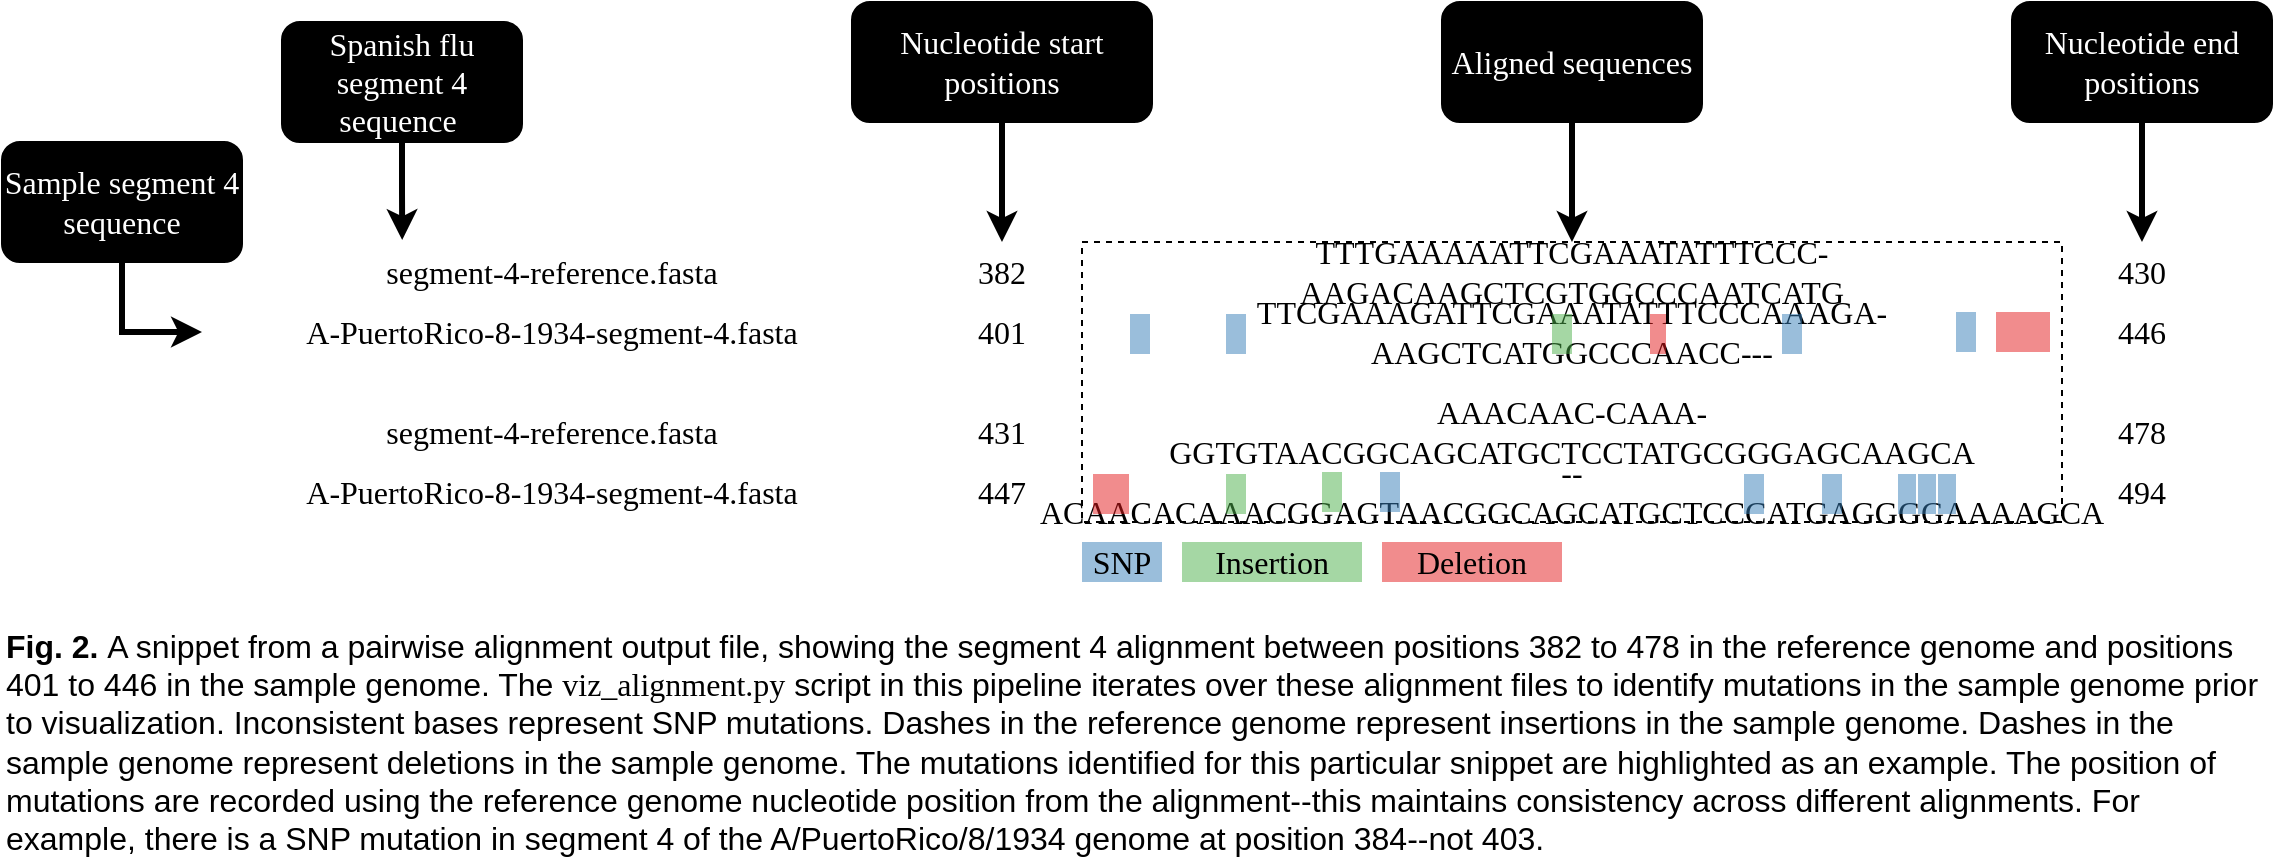 <mxfile version="15.8.4" type="device"><diagram id="wDnGbKnuVYkM6Zb1Zbje" name="Page-1"><mxGraphModel dx="1882" dy="798" grid="1" gridSize="10" guides="1" tooltips="1" connect="1" arrows="1" fold="1" page="1" pageScale="1" pageWidth="700" pageHeight="960" math="0" shadow="0"><root><mxCell id="0"/><mxCell id="1" parent="0"/><mxCell id="W5zUTLiQmXJC9ig7bArA-2" value="A-PuertoRico-8-1934-segment-4.fasta" style="text;html=1;strokeColor=none;fillColor=none;align=center;verticalAlign=middle;whiteSpace=wrap;rounded=0;fontSize=16;fontFamily=Roboto Mono;fontSource=https%3A%2F%2Ffonts.googleapis.com%2Fcss%3Ffamily%3DRoboto%2BMono;" parent="1" vertex="1"><mxGeometry x="-580" y="290" width="350" height="30" as="geometry"/></mxCell><mxCell id="W5zUTLiQmXJC9ig7bArA-4" value="382" style="text;html=1;strokeColor=none;fillColor=none;align=center;verticalAlign=middle;whiteSpace=wrap;rounded=0;fontSize=16;fontFamily=Roboto Mono;fontSource=https%3A%2F%2Ffonts.googleapis.com%2Fcss%3Ffamily%3DRoboto%2BMono;" parent="1" vertex="1"><mxGeometry x="-200" y="260" width="40" height="30" as="geometry"/></mxCell><mxCell id="W5zUTLiQmXJC9ig7bArA-5" value="segment-4-reference.fasta" style="text;html=1;strokeColor=none;fillColor=none;align=center;verticalAlign=middle;whiteSpace=wrap;rounded=0;fontSize=16;fontFamily=Roboto Mono;fontSource=https%3A%2F%2Ffonts.googleapis.com%2Fcss%3Ffamily%3DRoboto%2BMono;" parent="1" vertex="1"><mxGeometry x="-580" y="260" width="350" height="30" as="geometry"/></mxCell><mxCell id="W5zUTLiQmXJC9ig7bArA-6" value="401" style="text;html=1;strokeColor=none;fillColor=none;align=center;verticalAlign=middle;whiteSpace=wrap;rounded=0;fontSize=16;fontFamily=Roboto Mono;fontSource=https%3A%2F%2Ffonts.googleapis.com%2Fcss%3Ffamily%3DRoboto%2BMono;" parent="1" vertex="1"><mxGeometry x="-200" y="290" width="40" height="30" as="geometry"/></mxCell><mxCell id="W5zUTLiQmXJC9ig7bArA-7" value="TTTGAAAAATTCGAAATATTTCCC-AAGACAAGCTCGTGGCCCAATCATG" style="text;html=1;strokeColor=none;fillColor=none;align=center;verticalAlign=middle;whiteSpace=wrap;rounded=0;fontSize=16;fontFamily=Roboto Mono;fontSource=https%3A%2F%2Ffonts.googleapis.com%2Fcss%3Ffamily%3DRoboto%2BMono;" parent="1" vertex="1"><mxGeometry x="-140" y="260" width="490" height="30" as="geometry"/></mxCell><mxCell id="W5zUTLiQmXJC9ig7bArA-8" value="TTCGAAAGATTCGAAATATTTCCCAAAGA-AAGCTCATGGCCCAACC---" style="text;html=1;strokeColor=none;fillColor=none;align=center;verticalAlign=middle;whiteSpace=wrap;rounded=0;fontSize=16;fontFamily=Roboto Mono;fontSource=https%3A%2F%2Ffonts.googleapis.com%2Fcss%3Ffamily%3DRoboto%2BMono;" parent="1" vertex="1"><mxGeometry x="-140" y="290" width="490" height="30" as="geometry"/></mxCell><mxCell id="W5zUTLiQmXJC9ig7bArA-10" value="A-PuertoRico-8-1934-segment-4.fasta" style="text;html=1;strokeColor=none;fillColor=none;align=center;verticalAlign=middle;whiteSpace=wrap;rounded=0;fontSize=16;fontFamily=Roboto Mono;fontSource=https%3A%2F%2Ffonts.googleapis.com%2Fcss%3Ffamily%3DRoboto%2BMono;" parent="1" vertex="1"><mxGeometry x="-580" y="370" width="350" height="30" as="geometry"/></mxCell><mxCell id="W5zUTLiQmXJC9ig7bArA-11" value="431" style="text;html=1;strokeColor=none;fillColor=none;align=center;verticalAlign=middle;whiteSpace=wrap;rounded=0;fontSize=16;fontFamily=Roboto Mono;fontSource=https%3A%2F%2Ffonts.googleapis.com%2Fcss%3Ffamily%3DRoboto%2BMono;" parent="1" vertex="1"><mxGeometry x="-200" y="340" width="40" height="30" as="geometry"/></mxCell><mxCell id="W5zUTLiQmXJC9ig7bArA-12" value="segment-4-reference.fasta" style="text;html=1;strokeColor=none;fillColor=none;align=center;verticalAlign=middle;whiteSpace=wrap;rounded=0;fontSize=16;fontFamily=Roboto Mono;fontSource=https%3A%2F%2Ffonts.googleapis.com%2Fcss%3Ffamily%3DRoboto%2BMono;" parent="1" vertex="1"><mxGeometry x="-580" y="340" width="350" height="30" as="geometry"/></mxCell><mxCell id="W5zUTLiQmXJC9ig7bArA-13" value="447" style="text;html=1;strokeColor=none;fillColor=none;align=center;verticalAlign=middle;whiteSpace=wrap;rounded=0;fontSize=16;fontFamily=Roboto Mono;fontSource=https%3A%2F%2Ffonts.googleapis.com%2Fcss%3Ffamily%3DRoboto%2BMono;" parent="1" vertex="1"><mxGeometry x="-200" y="370" width="40" height="30" as="geometry"/></mxCell><mxCell id="W5zUTLiQmXJC9ig7bArA-14" value="AAACAAC-CAAA-GGTGTAACGGCAGCATGCTCCTATGCGGGAGCAAGCA" style="text;html=1;strokeColor=none;fillColor=none;align=center;verticalAlign=middle;whiteSpace=wrap;rounded=0;fontSize=16;fontFamily=Roboto Mono;fontSource=https%3A%2F%2Ffonts.googleapis.com%2Fcss%3Ffamily%3DRoboto%2BMono;" parent="1" vertex="1"><mxGeometry x="-140" y="340" width="490" height="30" as="geometry"/></mxCell><mxCell id="W5zUTLiQmXJC9ig7bArA-15" value="--ACAACACAAACGGAGTAACGGCAGCATGCTCCCATGAGGGGAAAAGCA" style="text;html=1;strokeColor=none;fillColor=none;align=center;verticalAlign=middle;whiteSpace=wrap;rounded=0;fontSize=16;fontFamily=Roboto Mono;fontSource=https%3A%2F%2Ffonts.googleapis.com%2Fcss%3Ffamily%3DRoboto%2BMono;" parent="1" vertex="1"><mxGeometry x="-140" y="370" width="490" height="30" as="geometry"/></mxCell><mxCell id="W5zUTLiQmXJC9ig7bArA-16" value="430" style="text;html=1;strokeColor=none;fillColor=none;align=center;verticalAlign=middle;whiteSpace=wrap;rounded=0;fontSize=16;fontFamily=Roboto Mono;fontSource=https%3A%2F%2Ffonts.googleapis.com%2Fcss%3Ffamily%3DRoboto%2BMono;" parent="1" vertex="1"><mxGeometry x="370" y="260" width="40" height="30" as="geometry"/></mxCell><mxCell id="W5zUTLiQmXJC9ig7bArA-17" value="446" style="text;html=1;strokeColor=none;fillColor=none;align=center;verticalAlign=middle;whiteSpace=wrap;rounded=0;fontSize=16;fontFamily=Roboto Mono;fontSource=https%3A%2F%2Ffonts.googleapis.com%2Fcss%3Ffamily%3DRoboto%2BMono;" parent="1" vertex="1"><mxGeometry x="370" y="290" width="40" height="30" as="geometry"/></mxCell><mxCell id="W5zUTLiQmXJC9ig7bArA-18" value="478" style="text;html=1;strokeColor=none;fillColor=none;align=center;verticalAlign=middle;whiteSpace=wrap;rounded=0;fontSize=16;fontFamily=Roboto Mono;fontSource=https%3A%2F%2Ffonts.googleapis.com%2Fcss%3Ffamily%3DRoboto%2BMono;" parent="1" vertex="1"><mxGeometry x="370" y="340" width="40" height="30" as="geometry"/></mxCell><mxCell id="W5zUTLiQmXJC9ig7bArA-19" value="494" style="text;html=1;strokeColor=none;fillColor=none;align=center;verticalAlign=middle;whiteSpace=wrap;rounded=0;fontSize=16;fontFamily=Roboto Mono;fontSource=https%3A%2F%2Ffonts.googleapis.com%2Fcss%3Ffamily%3DRoboto%2BMono;" parent="1" vertex="1"><mxGeometry x="370" y="370" width="40" height="30" as="geometry"/></mxCell><mxCell id="W5zUTLiQmXJC9ig7bArA-27" style="edgeStyle=orthogonalEdgeStyle;rounded=0;orthogonalLoop=1;jettySize=auto;html=1;exitX=0.5;exitY=1;exitDx=0;exitDy=0;entryX=0.5;entryY=0;entryDx=0;entryDy=0;fontFamily=Roboto Mono;fontSource=https%3A%2F%2Ffonts.googleapis.com%2Fcss%3Ffamily%3DRoboto%2BMono;fontSize=16;fontColor=#FFFFFF;strokeWidth=3;" parent="1" source="W5zUTLiQmXJC9ig7bArA-20" target="W5zUTLiQmXJC9ig7bArA-4" edge="1"><mxGeometry relative="1" as="geometry"/></mxCell><mxCell id="W5zUTLiQmXJC9ig7bArA-20" value="Nucleotide start positions" style="rounded=1;whiteSpace=wrap;html=1;fontFamily=Roboto Mono;fontSource=https%3A%2F%2Ffonts.googleapis.com%2Fcss%3Ffamily%3DRoboto%2BMono;fontSize=16;fontColor=#FFFFFF;fillColor=#000000;" parent="1" vertex="1"><mxGeometry x="-255" y="140" width="150" height="60" as="geometry"/></mxCell><mxCell id="W5zUTLiQmXJC9ig7bArA-31" style="edgeStyle=none;rounded=0;orthogonalLoop=1;jettySize=auto;html=1;exitX=0.5;exitY=1;exitDx=0;exitDy=0;fontFamily=Roboto Mono;fontSource=https%3A%2F%2Ffonts.googleapis.com%2Fcss%3Ffamily%3DRoboto%2BMono;fontSize=16;fontColor=#FFFFFF;strokeWidth=3;" parent="1" source="W5zUTLiQmXJC9ig7bArA-21" target="W5zUTLiQmXJC9ig7bArA-16" edge="1"><mxGeometry relative="1" as="geometry"/></mxCell><mxCell id="W5zUTLiQmXJC9ig7bArA-21" value="Nucleotide end positions" style="rounded=1;whiteSpace=wrap;html=1;fontFamily=Roboto Mono;fontSource=https%3A%2F%2Ffonts.googleapis.com%2Fcss%3Ffamily%3DRoboto%2BMono;fontSize=16;fontColor=#FFFFFF;fillColor=#000000;" parent="1" vertex="1"><mxGeometry x="325" y="140" width="130" height="60" as="geometry"/></mxCell><mxCell id="W5zUTLiQmXJC9ig7bArA-28" style="edgeStyle=orthogonalEdgeStyle;rounded=0;orthogonalLoop=1;jettySize=auto;html=1;exitX=0.5;exitY=1;exitDx=0;exitDy=0;fontFamily=Roboto Mono;fontSource=https%3A%2F%2Ffonts.googleapis.com%2Fcss%3Ffamily%3DRoboto%2BMono;fontSize=16;fontColor=#FFFFFF;strokeWidth=3;entryX=0.5;entryY=0;entryDx=0;entryDy=0;" parent="1" source="W5zUTLiQmXJC9ig7bArA-22" target="W5zUTLiQmXJC9ig7bArA-30" edge="1"><mxGeometry relative="1" as="geometry"><mxPoint x="105" y="240" as="targetPoint"/></mxGeometry></mxCell><mxCell id="W5zUTLiQmXJC9ig7bArA-22" value="Aligned sequences" style="rounded=1;whiteSpace=wrap;html=1;fontFamily=Roboto Mono;fontSource=https%3A%2F%2Ffonts.googleapis.com%2Fcss%3Ffamily%3DRoboto%2BMono;fontSize=16;fontColor=#FFFFFF;fillColor=#000000;" parent="1" vertex="1"><mxGeometry x="40" y="140" width="130" height="60" as="geometry"/></mxCell><mxCell id="W5zUTLiQmXJC9ig7bArA-26" style="edgeStyle=orthogonalEdgeStyle;rounded=0;orthogonalLoop=1;jettySize=auto;html=1;exitX=0.5;exitY=1;exitDx=0;exitDy=0;entryX=0.286;entryY=-0.033;entryDx=0;entryDy=0;entryPerimeter=0;fontFamily=Roboto Mono;fontSource=https%3A%2F%2Ffonts.googleapis.com%2Fcss%3Ffamily%3DRoboto%2BMono;fontSize=16;fontColor=#FFFFFF;strokeWidth=3;" parent="1" source="W5zUTLiQmXJC9ig7bArA-23" target="W5zUTLiQmXJC9ig7bArA-5" edge="1"><mxGeometry relative="1" as="geometry"/></mxCell><mxCell id="W5zUTLiQmXJC9ig7bArA-23" value="Spanish flu segment 4 sequence&amp;nbsp;" style="rounded=1;whiteSpace=wrap;html=1;fontFamily=Roboto Mono;fontSource=https%3A%2F%2Ffonts.googleapis.com%2Fcss%3Ffamily%3DRoboto%2BMono;fontSize=16;fontColor=#FFFFFF;fillColor=#000000;" parent="1" vertex="1"><mxGeometry x="-540" y="150" width="120" height="60" as="geometry"/></mxCell><mxCell id="W5zUTLiQmXJC9ig7bArA-25" style="edgeStyle=orthogonalEdgeStyle;rounded=0;orthogonalLoop=1;jettySize=auto;html=1;exitX=0.5;exitY=1;exitDx=0;exitDy=0;entryX=0;entryY=0.5;entryDx=0;entryDy=0;fontFamily=Roboto Mono;fontSource=https%3A%2F%2Ffonts.googleapis.com%2Fcss%3Ffamily%3DRoboto%2BMono;fontSize=16;fontColor=#FFFFFF;strokeWidth=3;" parent="1" source="W5zUTLiQmXJC9ig7bArA-24" target="W5zUTLiQmXJC9ig7bArA-2" edge="1"><mxGeometry relative="1" as="geometry"/></mxCell><mxCell id="W5zUTLiQmXJC9ig7bArA-24" value="Sample segment 4 sequence" style="rounded=1;whiteSpace=wrap;html=1;fontFamily=Roboto Mono;fontSource=https%3A%2F%2Ffonts.googleapis.com%2Fcss%3Ffamily%3DRoboto%2BMono;fontSize=16;labelBackgroundColor=none;fillColor=#000000;fontColor=#FFFFFF;" parent="1" vertex="1"><mxGeometry x="-680" y="210" width="120" height="60" as="geometry"/></mxCell><mxCell id="W5zUTLiQmXJC9ig7bArA-30" value="" style="rounded=0;whiteSpace=wrap;html=1;labelBackgroundColor=none;labelBorderColor=default;fontFamily=Roboto Mono;fontSource=https%3A%2F%2Ffonts.googleapis.com%2Fcss%3Ffamily%3DRoboto%2BMono;fontSize=16;fontColor=#FFFFFF;fillColor=none;dashed=1;" parent="1" vertex="1"><mxGeometry x="-140" y="260" width="490" height="140" as="geometry"/></mxCell><mxCell id="W5zUTLiQmXJC9ig7bArA-32" value="" style="rounded=0;whiteSpace=wrap;html=1;labelBackgroundColor=none;labelBorderColor=default;fontFamily=Roboto Mono;fontSource=https%3A%2F%2Ffonts.googleapis.com%2Fcss%3Ffamily%3DRoboto%2BMono;fontSize=16;fontColor=#FFFFFF;fillColor=#e41a1c;strokeColor=none;opacity=50;" parent="1" vertex="1"><mxGeometry x="144" y="296" width="8" height="20" as="geometry"/></mxCell><mxCell id="W5zUTLiQmXJC9ig7bArA-33" value="" style="rounded=0;whiteSpace=wrap;html=1;labelBackgroundColor=none;labelBorderColor=default;fontFamily=Roboto Mono;fontSource=https%3A%2F%2Ffonts.googleapis.com%2Fcss%3Ffamily%3DRoboto%2BMono;fontSize=16;fontColor=#FFFFFF;fillColor=#e41a1c;strokeColor=none;opacity=50;" parent="1" vertex="1"><mxGeometry x="317" y="295" width="27" height="20" as="geometry"/></mxCell><mxCell id="W5zUTLiQmXJC9ig7bArA-35" value="" style="rounded=0;whiteSpace=wrap;html=1;labelBackgroundColor=none;labelBorderColor=default;fontFamily=Roboto Mono;fontSource=https%3A%2F%2Ffonts.googleapis.com%2Fcss%3Ffamily%3DRoboto%2BMono;fontSize=16;fontColor=#FFFFFF;fillColor=#4daf4a;strokeColor=none;opacity=50;" parent="1" vertex="1"><mxGeometry x="95" y="296" width="10" height="20" as="geometry"/></mxCell><mxCell id="W5zUTLiQmXJC9ig7bArA-36" value="" style="rounded=0;whiteSpace=wrap;html=1;labelBackgroundColor=none;labelBorderColor=default;fontFamily=Roboto Mono;fontSource=https%3A%2F%2Ffonts.googleapis.com%2Fcss%3Ffamily%3DRoboto%2BMono;fontSize=16;fontColor=#FFFFFF;fillColor=#377eb8;strokeColor=none;opacity=50;" parent="1" vertex="1"><mxGeometry x="-116" y="296" width="10" height="20" as="geometry"/></mxCell><mxCell id="W5zUTLiQmXJC9ig7bArA-37" value="" style="rounded=0;whiteSpace=wrap;html=1;labelBackgroundColor=none;labelBorderColor=default;fontFamily=Roboto Mono;fontSource=https%3A%2F%2Ffonts.googleapis.com%2Fcss%3Ffamily%3DRoboto%2BMono;fontSize=16;fontColor=#FFFFFF;fillColor=#377eb8;strokeColor=none;opacity=50;" parent="1" vertex="1"><mxGeometry x="-68" y="296" width="10" height="20" as="geometry"/></mxCell><mxCell id="W5zUTLiQmXJC9ig7bArA-38" value="" style="rounded=0;whiteSpace=wrap;html=1;labelBackgroundColor=none;labelBorderColor=default;fontFamily=Roboto Mono;fontSource=https%3A%2F%2Ffonts.googleapis.com%2Fcss%3Ffamily%3DRoboto%2BMono;fontSize=16;fontColor=#FFFFFF;fillColor=#377eb8;strokeColor=none;opacity=50;" parent="1" vertex="1"><mxGeometry x="210" y="296" width="10" height="20" as="geometry"/></mxCell><mxCell id="W5zUTLiQmXJC9ig7bArA-39" value="" style="rounded=0;whiteSpace=wrap;html=1;labelBackgroundColor=none;labelBorderColor=default;fontFamily=Roboto Mono;fontSource=https%3A%2F%2Ffonts.googleapis.com%2Fcss%3Ffamily%3DRoboto%2BMono;fontSize=16;fontColor=#FFFFFF;fillColor=#377eb8;strokeColor=none;opacity=50;" parent="1" vertex="1"><mxGeometry x="297" y="295" width="10" height="20" as="geometry"/></mxCell><mxCell id="W5zUTLiQmXJC9ig7bArA-41" value="&lt;font color=&quot;#000000&quot;&gt;SNP&lt;/font&gt;" style="rounded=0;whiteSpace=wrap;html=1;labelBackgroundColor=none;labelBorderColor=none;fontFamily=Roboto Mono;fontSource=https%3A%2F%2Ffonts.googleapis.com%2Fcss%3Ffamily%3DRoboto%2BMono;fontSize=16;fontColor=#FFFFFF;fillColor=#377eb8;strokeColor=none;opacity=50;" parent="1" vertex="1"><mxGeometry x="-140" y="410" width="40" height="20" as="geometry"/></mxCell><mxCell id="W5zUTLiQmXJC9ig7bArA-42" value="&lt;font color=&quot;#000000&quot;&gt;Insertion&lt;/font&gt;" style="rounded=0;whiteSpace=wrap;html=1;labelBackgroundColor=none;labelBorderColor=none;fontFamily=Roboto Mono;fontSource=https%3A%2F%2Ffonts.googleapis.com%2Fcss%3Ffamily%3DRoboto%2BMono;fontSize=16;fontColor=#FFFFFF;fillColor=#4DAF4A;strokeColor=none;opacity=50;" parent="1" vertex="1"><mxGeometry x="-90" y="410" width="90" height="20" as="geometry"/></mxCell><mxCell id="W5zUTLiQmXJC9ig7bArA-43" value="&lt;font color=&quot;#000000&quot;&gt;Deletion&lt;/font&gt;" style="rounded=0;whiteSpace=wrap;html=1;labelBackgroundColor=none;labelBorderColor=none;fontFamily=Roboto Mono;fontSource=https%3A%2F%2Ffonts.googleapis.com%2Fcss%3Ffamily%3DRoboto%2BMono;fontSize=16;fontColor=#FFFFFF;fillColor=#E41A1C;strokeColor=none;opacity=50;" parent="1" vertex="1"><mxGeometry x="10" y="410" width="90" height="20" as="geometry"/></mxCell><mxCell id="W5zUTLiQmXJC9ig7bArA-46" value="&lt;b&gt;Fig. 2.&lt;/b&gt;&amp;nbsp;A snippet from a pairwise alignment output file, showing the segment 4 alignment between positions 382 to 478 in the reference genome and positions 401 to 446 in the sample genome. The &lt;font face=&quot;Roboto Mono&quot; data-font-src=&quot;https://fonts.googleapis.com/css?family=Roboto+Mono&quot;&gt;viz_alignment.py&lt;/font&gt; script in this pipeline iterates over these alignment files to identify mutations in the sample genome prior to visualization. Inconsistent bases represent SNP mutations. Dashes in the reference genome represent insertions in the sample genome. Dashes in the sample genome represent deletions in the sample genome. The mutations identified for this particular snippet are highlighted as an example. The position of mutations are recorded using the reference genome nucleotide position from the alignment--this maintains consistency across different alignments. For example, there is a SNP mutation in segment 4 of the A/PuertoRico/8/1934 genome at position 384--not 403." style="rounded=0;whiteSpace=wrap;html=1;labelBackgroundColor=none;labelBorderColor=none;fontFamily=Helvetica;fontSize=16;fontColor=#000000;fillColor=none;opacity=50;align=left;strokeColor=none;" parent="1" vertex="1"><mxGeometry x="-680" y="450" width="1130" height="120" as="geometry"/></mxCell><mxCell id="W5zUTLiQmXJC9ig7bArA-47" value="" style="rounded=0;whiteSpace=wrap;html=1;labelBackgroundColor=none;labelBorderColor=default;fontFamily=Roboto Mono;fontSource=https%3A%2F%2Ffonts.googleapis.com%2Fcss%3Ffamily%3DRoboto%2BMono;fontSize=16;fontColor=#FFFFFF;fillColor=#e41a1c;strokeColor=none;opacity=50;" parent="1" vertex="1"><mxGeometry x="-134.5" y="376" width="18" height="20" as="geometry"/></mxCell><mxCell id="W5zUTLiQmXJC9ig7bArA-48" value="" style="rounded=0;whiteSpace=wrap;html=1;labelBackgroundColor=none;labelBorderColor=default;fontFamily=Roboto Mono;fontSource=https%3A%2F%2Ffonts.googleapis.com%2Fcss%3Ffamily%3DRoboto%2BMono;fontSize=16;fontColor=#FFFFFF;fillColor=#4daf4a;strokeColor=none;opacity=50;" parent="1" vertex="1"><mxGeometry x="-68" y="376" width="10" height="20" as="geometry"/></mxCell><mxCell id="W5zUTLiQmXJC9ig7bArA-49" value="" style="rounded=0;whiteSpace=wrap;html=1;labelBackgroundColor=none;labelBorderColor=default;fontFamily=Roboto Mono;fontSource=https%3A%2F%2Ffonts.googleapis.com%2Fcss%3Ffamily%3DRoboto%2BMono;fontSize=16;fontColor=#FFFFFF;fillColor=#4daf4a;strokeColor=none;opacity=50;" parent="1" vertex="1"><mxGeometry x="-20" y="375" width="10" height="20" as="geometry"/></mxCell><mxCell id="W5zUTLiQmXJC9ig7bArA-51" value="" style="rounded=0;whiteSpace=wrap;html=1;labelBackgroundColor=none;labelBorderColor=default;fontFamily=Roboto Mono;fontSource=https%3A%2F%2Ffonts.googleapis.com%2Fcss%3Ffamily%3DRoboto%2BMono;fontSize=16;fontColor=#FFFFFF;fillColor=#377eb8;strokeColor=none;opacity=50;" parent="1" vertex="1"><mxGeometry x="9" y="375" width="10" height="20" as="geometry"/></mxCell><mxCell id="W5zUTLiQmXJC9ig7bArA-52" value="" style="rounded=0;whiteSpace=wrap;html=1;labelBackgroundColor=none;labelBorderColor=default;fontFamily=Roboto Mono;fontSource=https%3A%2F%2Ffonts.googleapis.com%2Fcss%3Ffamily%3DRoboto%2BMono;fontSize=16;fontColor=#FFFFFF;fillColor=#377eb8;strokeColor=none;opacity=50;" parent="1" vertex="1"><mxGeometry x="191" y="376" width="10" height="20" as="geometry"/></mxCell><mxCell id="W5zUTLiQmXJC9ig7bArA-53" value="" style="rounded=0;whiteSpace=wrap;html=1;labelBackgroundColor=none;labelBorderColor=default;fontFamily=Roboto Mono;fontSource=https%3A%2F%2Ffonts.googleapis.com%2Fcss%3Ffamily%3DRoboto%2BMono;fontSize=16;fontColor=#FFFFFF;fillColor=#377eb8;strokeColor=none;opacity=50;" parent="1" vertex="1"><mxGeometry x="230" y="376" width="10" height="20" as="geometry"/></mxCell><mxCell id="W5zUTLiQmXJC9ig7bArA-54" value="" style="rounded=0;whiteSpace=wrap;html=1;labelBackgroundColor=none;labelBorderColor=default;fontFamily=Roboto Mono;fontSource=https%3A%2F%2Ffonts.googleapis.com%2Fcss%3Ffamily%3DRoboto%2BMono;fontSize=16;fontColor=#FFFFFF;fillColor=#377eb8;strokeColor=none;opacity=50;" parent="1" vertex="1"><mxGeometry x="268" y="376" width="9" height="20" as="geometry"/></mxCell><mxCell id="W5zUTLiQmXJC9ig7bArA-55" value="" style="rounded=0;whiteSpace=wrap;html=1;labelBackgroundColor=none;labelBorderColor=default;fontFamily=Roboto Mono;fontSource=https%3A%2F%2Ffonts.googleapis.com%2Fcss%3Ffamily%3DRoboto%2BMono;fontSize=16;fontColor=#FFFFFF;fillColor=#377eb8;strokeColor=none;opacity=50;" parent="1" vertex="1"><mxGeometry x="278" y="376" width="9" height="20" as="geometry"/></mxCell><mxCell id="W5zUTLiQmXJC9ig7bArA-56" value="" style="rounded=0;whiteSpace=wrap;html=1;labelBackgroundColor=none;labelBorderColor=default;fontFamily=Roboto Mono;fontSource=https%3A%2F%2Ffonts.googleapis.com%2Fcss%3Ffamily%3DRoboto%2BMono;fontSize=16;fontColor=#FFFFFF;fillColor=#377eb8;strokeColor=none;opacity=50;" parent="1" vertex="1"><mxGeometry x="288" y="376" width="9" height="20" as="geometry"/></mxCell></root></mxGraphModel></diagram></mxfile>